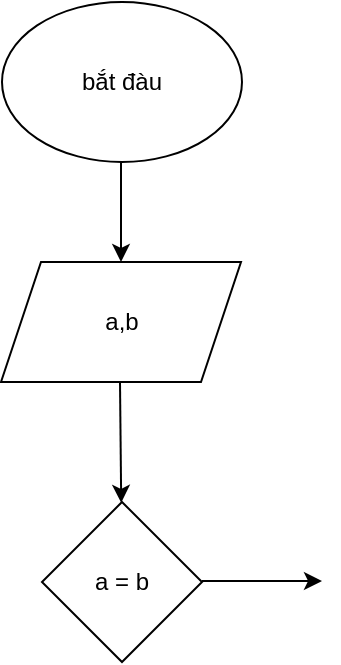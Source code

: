 <mxfile version="21.0.6" type="github"><diagram name="Trang-1" id="JlCqt6cUARp0l0x39Aos"><mxGraphModel dx="1050" dy="541" grid="1" gridSize="10" guides="1" tooltips="1" connect="1" arrows="1" fold="1" page="1" pageScale="1" pageWidth="827" pageHeight="1169" math="0" shadow="0"><root><mxCell id="0"/><mxCell id="1" parent="0"/><mxCell id="BYE6Uy6qEcZ8yAECEw05-2" value="bắt đàu" style="ellipse;whiteSpace=wrap;html=1;" vertex="1" parent="1"><mxGeometry x="270" y="20" width="120" height="80" as="geometry"/></mxCell><mxCell id="BYE6Uy6qEcZ8yAECEw05-3" value="" style="endArrow=classic;html=1;rounded=0;" edge="1" parent="1" target="BYE6Uy6qEcZ8yAECEw05-4"><mxGeometry width="50" height="50" relative="1" as="geometry"><mxPoint x="329.5" y="100" as="sourcePoint"/><mxPoint x="329.5" y="180" as="targetPoint"/></mxGeometry></mxCell><mxCell id="BYE6Uy6qEcZ8yAECEw05-4" value="a,b" style="shape=parallelogram;perimeter=parallelogramPerimeter;whiteSpace=wrap;html=1;fixedSize=1;" vertex="1" parent="1"><mxGeometry x="269.5" y="150" width="120" height="60" as="geometry"/></mxCell><mxCell id="BYE6Uy6qEcZ8yAECEw05-5" value="" style="endArrow=classic;html=1;rounded=0;" edge="1" parent="1" target="BYE6Uy6qEcZ8yAECEw05-6"><mxGeometry width="50" height="50" relative="1" as="geometry"><mxPoint x="329" y="210" as="sourcePoint"/><mxPoint x="329" y="250" as="targetPoint"/><Array as="points"/></mxGeometry></mxCell><mxCell id="BYE6Uy6qEcZ8yAECEw05-6" value="a = b" style="rhombus;whiteSpace=wrap;html=1;" vertex="1" parent="1"><mxGeometry x="290" y="270" width="80" height="80" as="geometry"/></mxCell><mxCell id="BYE6Uy6qEcZ8yAECEw05-7" value="" style="endArrow=classic;html=1;rounded=0;" edge="1" parent="1"><mxGeometry width="50" height="50" relative="1" as="geometry"><mxPoint x="370" y="309.5" as="sourcePoint"/><mxPoint x="430" y="309.5" as="targetPoint"/></mxGeometry></mxCell></root></mxGraphModel></diagram></mxfile>